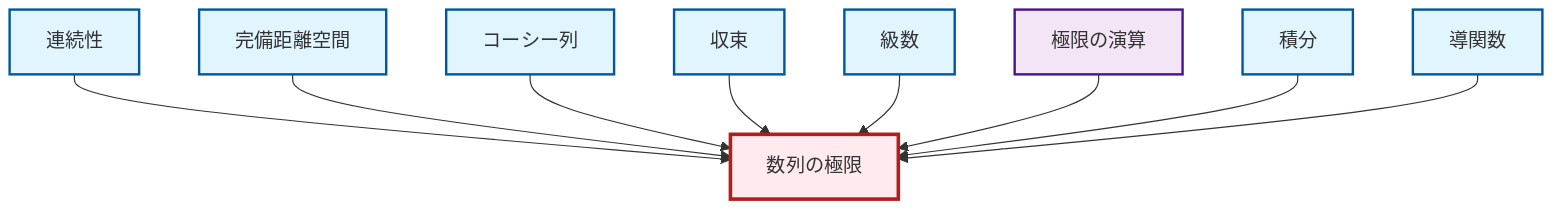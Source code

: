 graph TD
    classDef definition fill:#e1f5fe,stroke:#01579b,stroke-width:2px
    classDef theorem fill:#f3e5f5,stroke:#4a148c,stroke-width:2px
    classDef axiom fill:#fff3e0,stroke:#e65100,stroke-width:2px
    classDef example fill:#e8f5e9,stroke:#1b5e20,stroke-width:2px
    classDef current fill:#ffebee,stroke:#b71c1c,stroke-width:3px
    def-cauchy-sequence["コーシー列"]:::definition
    def-derivative["導関数"]:::definition
    def-continuity["連続性"]:::definition
    thm-limit-arithmetic["極限の演算"]:::theorem
    def-integral["積分"]:::definition
    def-limit["数列の極限"]:::definition
    def-series["級数"]:::definition
    def-convergence["収束"]:::definition
    def-complete-metric-space["完備距離空間"]:::definition
    def-continuity --> def-limit
    def-complete-metric-space --> def-limit
    def-cauchy-sequence --> def-limit
    def-convergence --> def-limit
    def-series --> def-limit
    thm-limit-arithmetic --> def-limit
    def-integral --> def-limit
    def-derivative --> def-limit
    class def-limit current